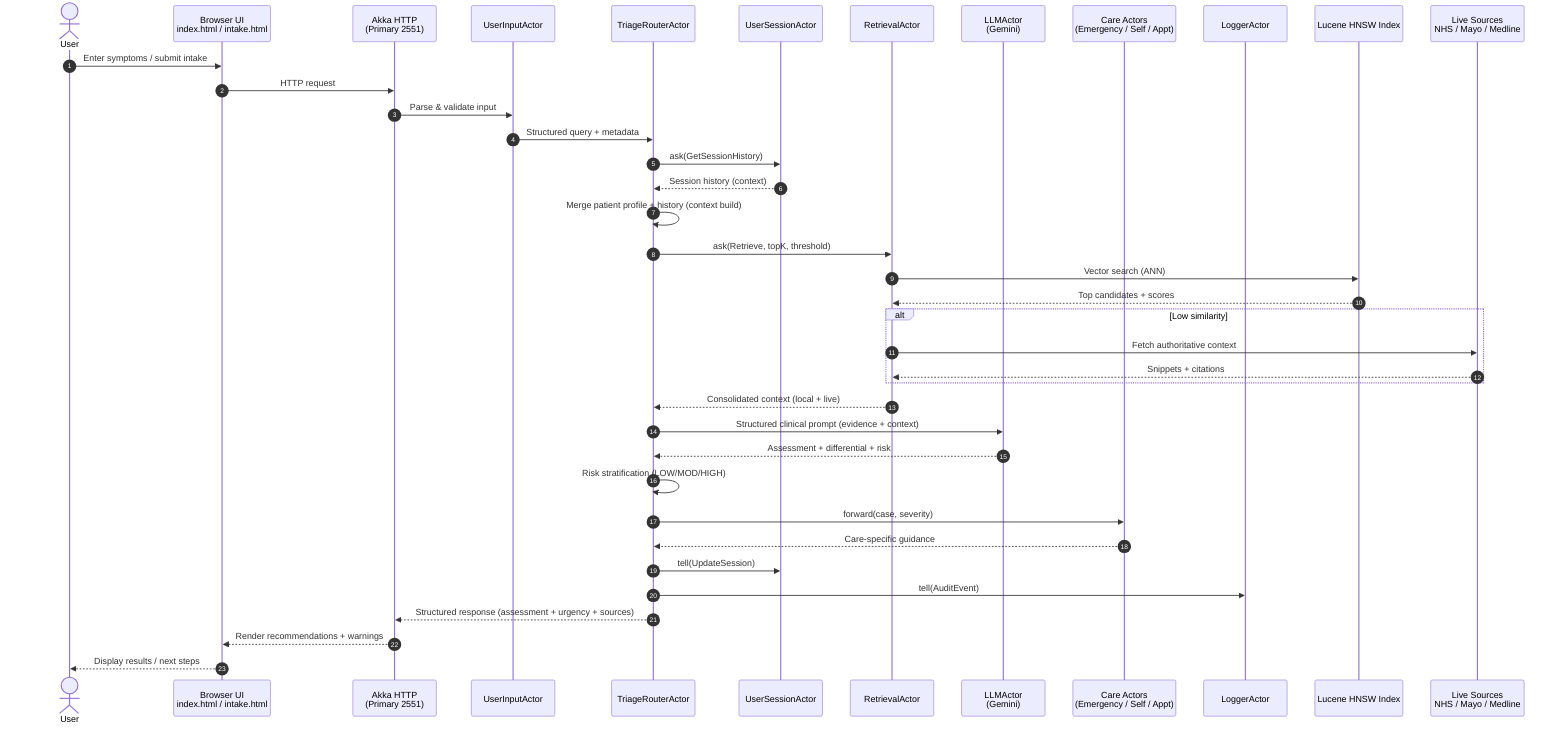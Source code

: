 sequenceDiagram
  autonumber
  actor User
  participant UI as Browser UI<br/>index.html / intake.html
  participant HTTP as Akka HTTP<br/>(Primary 2551)
  participant UIA as UserInputActor
  participant TR as TriageRouterActor
  participant MEM as UserSessionActor
  participant RET as RetrievalActor
  participant LLM as LLMActor<br/>(Gemini)
  participant CARE as Care Actors<br/>(Emergency / Self / Appt)
  participant LOG as LoggerActor
  participant VEC as Lucene HNSW Index
  participant SRC as Live Sources<br/>NHS / Mayo / Medline

  User->>UI: Enter symptoms / submit intake
  UI->>HTTP: HTTP request
  HTTP->>UIA: Parse & validate input
  UIA->>TR: Structured query + metadata
  TR->>MEM: ask(GetSessionHistory)
  MEM-->>TR: Session history (context)
  TR->>TR: Merge patient profile + history (context build)
  TR->>RET: ask(Retrieve, topK, threshold)
  RET->>VEC: Vector search (ANN)
  VEC-->>RET: Top candidates + scores
  alt Low similarity
    RET->>SRC: Fetch authoritative context
    SRC-->>RET: Snippets + citations
  end
  RET-->>TR: Consolidated context (local + live)
  TR->>LLM: Structured clinical prompt (evidence + context)
  LLM-->>TR: Assessment + differential + risk
  TR->>TR: Risk stratification (LOW/MOD/HIGH)
  TR->>CARE: forward(case, severity)
  CARE-->>TR: Care-specific guidance
  TR->>MEM: tell(UpdateSession)
  TR->>LOG: tell(AuditEvent)
  TR-->>HTTP: Structured response (assessment + urgency + sources)
  HTTP-->>UI: Render recommendations + warnings
  UI-->>User: Display results / next steps